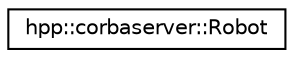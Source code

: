 digraph "Graphical Class Hierarchy"
{
  edge [fontname="Helvetica",fontsize="10",labelfontname="Helvetica",labelfontsize="10"];
  node [fontname="Helvetica",fontsize="10",shape=record];
  rankdir="LR";
  Node1 [label="hpp::corbaserver::Robot",height=0.2,width=0.4,color="black", fillcolor="white", style="filled",URL="$a00009.html",tooltip="Creation of a device, joints and bodies. "];
}
